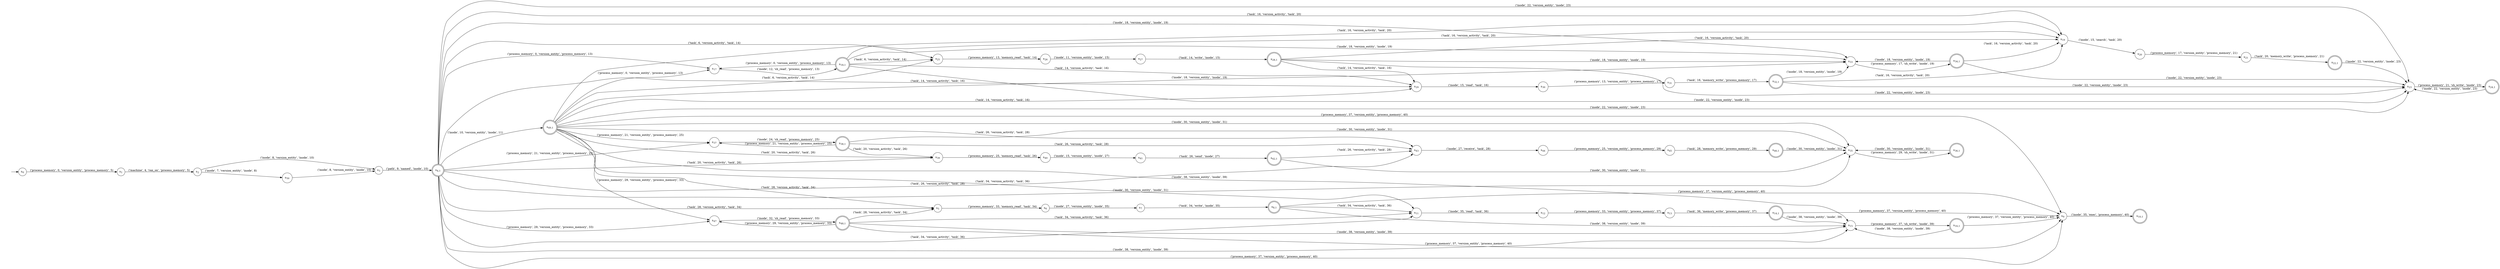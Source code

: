 digraph DFA {
    rankdir = LR;
    I [style = invis];
    I -> S0;
    S0 [label = <s<sub>0</sub>>, shape = circle];
    S1 [label = <s<sub>1</sub>>, shape = circle];
    S2 [label = <s<sub>2</sub>>, shape = circle];
    S3 [label = <s<sub>3</sub>>, shape = circle];
    S4 [label = <s<sub>4,1</sub>>, shape = circle, peripheries = 2];
    S5 [label = <s<sub>5</sub>>, shape = circle];
    S6 [label = <s<sub>6</sub>>, shape = circle];
    S7 [label = <s<sub>7</sub>>, shape = circle];
    S8 [label = <s<sub>8,1</sub>>, shape = circle, peripheries = 2];
    S9 [label = <s<sub>9</sub>>, shape = circle];
    S10 [label = <s<sub>10,1</sub>>, shape = circle, peripheries = 2];
    S9 -> S10 [label = "('inode', 35, 'exec', 'process_memory', 40)"];
    S8 -> S9 [label = "('process_memory', 37, 'version_entity', 'process_memory', 40)"];
    S11 [label = <s<sub>11</sub>>, shape = circle];
    S12 [label = <s<sub>12</sub>>, shape = circle];
    S13 [label = <s<sub>13</sub>>, shape = circle];
    S14 [label = <s<sub>14,1</sub>>, shape = circle, peripheries = 2];
    S14 -> S9 [label = "('process_memory', 37, 'version_entity', 'process_memory', 40)"];
    S15 [label = <s<sub>15</sub>>, shape = circle];
    S16 [label = <s<sub>16,1</sub>>, shape = circle, peripheries = 2];
    S16 -> S9 [label = "('process_memory', 37, 'version_entity', 'process_memory', 40)"];
    S16 -> S15 [label = "('inode', 38, 'version_entity', 'inode', 39)"];
    S15 -> S16 [label = "('process_memory', 37, 'sh_write', 'inode', 39)"];
    S14 -> S15 [label = "('inode', 38, 'version_entity', 'inode', 39)"];
    S13 -> S14 [label = "('task', 36, 'memory_write', 'process_memory', 37)"];
    S12 -> S13 [label = "('process_memory', 33, 'version_entity', 'process_memory', 37)"];
    S11 -> S12 [label = "('inode', 35, 'read', 'task', 36)"];
    S8 -> S11 [label = "('task', 34, 'version_activity', 'task', 36)"];
    S8 -> S15 [label = "('inode', 38, 'version_entity', 'inode', 39)"];
    S7 -> S8 [label = "('task', 34, 'write', 'inode', 35)"];
    S6 -> S7 [label = "('inode', 27, 'version_entity', 'inode', 35)"];
    S5 -> S6 [label = "('process_memory', 33, 'memory_read', 'task', 34)"];
    S4 -> S5 [label = "('task', 28, 'version_activity', 'task', 34)"];
    S17 [label = <s<sub>17</sub>>, shape = circle];
    S18 [label = <s<sub>18,1</sub>>, shape = circle, peripheries = 2];
    S19 [label = <s<sub>19</sub>>, shape = circle];
    S20 [label = <s<sub>20</sub>>, shape = circle];
    S21 [label = <s<sub>21</sub>>, shape = circle];
    S22 [label = <s<sub>22,1</sub>>, shape = circle, peripheries = 2];
    S23 [label = <s<sub>23</sub>>, shape = circle];
    S24 [label = <s<sub>24,1</sub>>, shape = circle, peripheries = 2];
    S24 -> S23 [label = "('inode', 22, 'version_entity', 'inode', 23)"];
    S23 -> S24 [label = "('process_memory', 21, 'sh_write', 'inode', 23)"];
    S22 -> S23 [label = "('inode', 22, 'version_entity', 'inode', 23)"];
    S21 -> S22 [label = "('task', 20, 'memory_write', 'process_memory', 21)"];
    S20 -> S21 [label = "('process_memory', 17, 'version_entity', 'process_memory', 21)"];
    S19 -> S20 [label = "('inode', 15, 'search', 'task', 20)"];
    S18 -> S19 [label = "('task', 16, 'version_activity', 'task', 20)"];
    S25 [label = <s<sub>25</sub>>, shape = circle];
    S26 [label = <s<sub>26</sub>>, shape = circle];
    S27 [label = <s<sub>27</sub>>, shape = circle];
    S28 [label = <s<sub>28,1</sub>>, shape = circle, peripheries = 2];
    S28 -> S23 [label = "('inode', 22, 'version_entity', 'inode', 23)"];
    S28 -> S19 [label = "('task', 16, 'version_activity', 'task', 20)"];
    S29 [label = <s<sub>29</sub>>, shape = circle];
    S30 [label = <s<sub>30</sub>>, shape = circle];
    S31 [label = <s<sub>31</sub>>, shape = circle];
    S32 [label = <s<sub>32,1</sub>>, shape = circle, peripheries = 2];
    S32 -> S23 [label = "('inode', 22, 'version_entity', 'inode', 23)"];
    S32 -> S19 [label = "('task', 16, 'version_activity', 'task', 20)"];
    S33 [label = <s<sub>33</sub>>, shape = circle];
    S34 [label = <s<sub>34,1</sub>>, shape = circle, peripheries = 2];
    S34 -> S23 [label = "('inode', 22, 'version_entity', 'inode', 23)"];
    S34 -> S19 [label = "('task', 16, 'version_activity', 'task', 20)"];
    S34 -> S33 [label = "('inode', 18, 'version_entity', 'inode', 19)"];
    S33 -> S34 [label = "('process_memory', 17, 'sh_write', 'inode', 19)"];
    S32 -> S33 [label = "('inode', 18, 'version_entity', 'inode', 19)"];
    S31 -> S32 [label = "('task', 16, 'memory_write', 'process_memory', 17)"];
    S30 -> S31 [label = "('process_memory', 13, 'version_entity', 'process_memory', 17)"];
    S29 -> S30 [label = "('inode', 15, 'read', 'task', 16)"];
    S28 -> S29 [label = "('task', 14, 'version_activity', 'task', 16)"];
    S28 -> S33 [label = "('inode', 18, 'version_entity', 'inode', 19)"];
    S27 -> S28 [label = "('task', 14, 'write', 'inode', 15)"];
    S26 -> S27 [label = "('inode', 11, 'version_entity', 'inode', 15)"];
    S25 -> S26 [label = "('process_memory', 13, 'memory_read', 'task', 14)"];
    S18 -> S25 [label = "('task', 6, 'version_activity', 'task', 14)"];
    S18 -> S17 [label = "('process_memory', 0, 'version_entity', 'process_memory', 13)"];
    S18 -> S23 [label = "('inode', 22, 'version_entity', 'inode', 23)"];
    S18 -> S29 [label = "('task', 14, 'version_activity', 'task', 16)"];
    S18 -> S33 [label = "('inode', 18, 'version_entity', 'inode', 19)"];
    S17 -> S18 [label = "('inode', 12, 'sh_read', 'process_memory', 13)"];
    S4 -> S17 [label = "('process_memory', 0, 'version_entity', 'process_memory', 13)"];
    S4 -> S19 [label = "('task', 16, 'version_activity', 'task', 20)"];
    S4 -> S9 [label = "('process_memory', 37, 'version_entity', 'process_memory', 40)"];
    S4 -> S11 [label = "('task', 34, 'version_activity', 'task', 36)"];
    S35 [label = <s<sub>35</sub>>, shape = circle];
    S36 [label = <s<sub>36,1</sub>>, shape = circle, peripheries = 2];
    S36 -> S35 [label = "('inode', 30, 'version_entity', 'inode', 31)"];
    S35 -> S36 [label = "('process_memory', 29, 'sh_write', 'inode', 31)"];
    S4 -> S35 [label = "('inode', 30, 'version_entity', 'inode', 31)"];
    S4 -> S25 [label = "('task', 6, 'version_activity', 'task', 14)"];
    S37 [label = <s<sub>37</sub>>, shape = circle];
    S38 [label = <s<sub>38,1</sub>>, shape = circle, peripheries = 2];
    S38 -> S37 [label = "('process_memory', 21, 'version_entity', 'process_memory', 25)"];
    S39 [label = <s<sub>39</sub>>, shape = circle];
    S40 [label = <s<sub>40</sub>>, shape = circle];
    S41 [label = <s<sub>41</sub>>, shape = circle];
    S42 [label = <s<sub>42,1</sub>>, shape = circle, peripheries = 2];
    S43 [label = <s<sub>43</sub>>, shape = circle];
    S44 [label = <s<sub>44</sub>>, shape = circle];
    S45 [label = <s<sub>45</sub>>, shape = circle];
    S46 [label = <s<sub>46,1</sub>>, shape = circle, peripheries = 2];
    S46 -> S35 [label = "('inode', 30, 'version_entity', 'inode', 31)"];
    S45 -> S46 [label = "('task', 28, 'memory_write', 'process_memory', 29)"];
    S44 -> S45 [label = "('process_memory', 25, 'version_entity', 'process_memory', 29)"];
    S43 -> S44 [label = "('inode', 27, 'receive', 'task', 28)"];
    S42 -> S43 [label = "('task', 26, 'version_activity', 'task', 28)"];
    S42 -> S35 [label = "('inode', 30, 'version_entity', 'inode', 31)"];
    S41 -> S42 [label = "('task', 26, 'send', 'inode', 27)"];
    S40 -> S41 [label = "('inode', 15, 'version_entity', 'inode', 27)"];
    S39 -> S40 [label = "('process_memory', 25, 'memory_read', 'task', 26)"];
    S38 -> S39 [label = "('task', 20, 'version_activity', 'task', 26)"];
    S38 -> S35 [label = "('inode', 30, 'version_entity', 'inode', 31)"];
    S38 -> S43 [label = "('task', 26, 'version_activity', 'task', 28)"];
    S37 -> S38 [label = "('inode', 24, 'sh_read', 'process_memory', 25)"];
    S4 -> S37 [label = "('process_memory', 21, 'version_entity', 'process_memory', 25)"];
    S4 -> S33 [label = "('inode', 18, 'version_entity', 'inode', 19)"];
    S47 [label = <s<sub>47</sub>>, shape = circle];
    S48 [label = <s<sub>48,1</sub>>, shape = circle, peripheries = 2];
    S48 -> S11 [label = "('task', 34, 'version_activity', 'task', 36)"];
    S48 -> S9 [label = "('process_memory', 37, 'version_entity', 'process_memory', 40)"];
    S48 -> S47 [label = "('process_memory', 29, 'version_entity', 'process_memory', 33)"];
    S48 -> S15 [label = "('inode', 38, 'version_entity', 'inode', 39)"];
    S48 -> S5 [label = "('task', 28, 'version_activity', 'task', 34)"];
    S47 -> S48 [label = "('inode', 32, 'sh_read', 'process_memory', 33)"];
    S4 -> S47 [label = "('process_memory', 29, 'version_entity', 'process_memory', 33)"];
    S4 -> S15 [label = "('inode', 38, 'version_entity', 'inode', 39)"];
    S4 -> S43 [label = "('task', 26, 'version_activity', 'task', 28)"];
    S4 -> S23 [label = "('inode', 22, 'version_entity', 'inode', 23)"];
    S4 -> S29 [label = "('task', 14, 'version_activity', 'task', 16)"];
    S49 [label = <s<sub>49,1</sub>>, shape = circle, peripheries = 2];
    S49 -> S5 [label = "('task', 28, 'version_activity', 'task', 34)"];
    S49 -> S17 [label = "('process_memory', 0, 'version_entity', 'process_memory', 13)"];
    S49 -> S19 [label = "('task', 16, 'version_activity', 'task', 20)"];
    S49 -> S9 [label = "('process_memory', 37, 'version_entity', 'process_memory', 40)"];
    S49 -> S11 [label = "('task', 34, 'version_activity', 'task', 36)"];
    S49 -> S35 [label = "('inode', 30, 'version_entity', 'inode', 31)"];
    S49 -> S25 [label = "('task', 6, 'version_activity', 'task', 14)"];
    S49 -> S37 [label = "('process_memory', 21, 'version_entity', 'process_memory', 25)"];
    S49 -> S47 [label = "('process_memory', 29, 'version_entity', 'process_memory', 33)"];
    S49 -> S15 [label = "('inode', 38, 'version_entity', 'inode', 39)"];
    S49 -> S43 [label = "('task', 26, 'version_activity', 'task', 28)"];
    S49 -> S23 [label = "('inode', 22, 'version_entity', 'inode', 23)"];
    S49 -> S29 [label = "('task', 14, 'version_activity', 'task', 16)"];
    S49 -> S33 [label = "('inode', 18, 'version_entity', 'inode', 19)"];
    S49 -> S39 [label = "('task', 20, 'version_activity', 'task', 26)"];
    S4 -> S49 [label = "('inode', 10, 'version_entity', 'inode', 11)"];
    S4 -> S39 [label = "('task', 20, 'version_activity', 'task', 26)"];
    S3 -> S4 [label = "('path', 9, 'named', 'inode', 10)"];
    S2 -> S3 [label = "('inode', 8, 'version_entity', 'inode', 10)"];
    S50 [label = <s<sub>50</sub>>, shape = circle];
    S50 -> S3 [label = "('inode', 8, 'version_entity', 'inode', 10)"];
    S2 -> S50 [label = "('inode', 7, 'version_entity', 'inode', 8)"];
    S1 -> S2 [label = "('machine', 4, 'ran_on', 'process_memory', 5)"];
    S0 -> S1 [label = "('process_memory', 0, 'version_entity', 'process_memory', 5)"];
}
